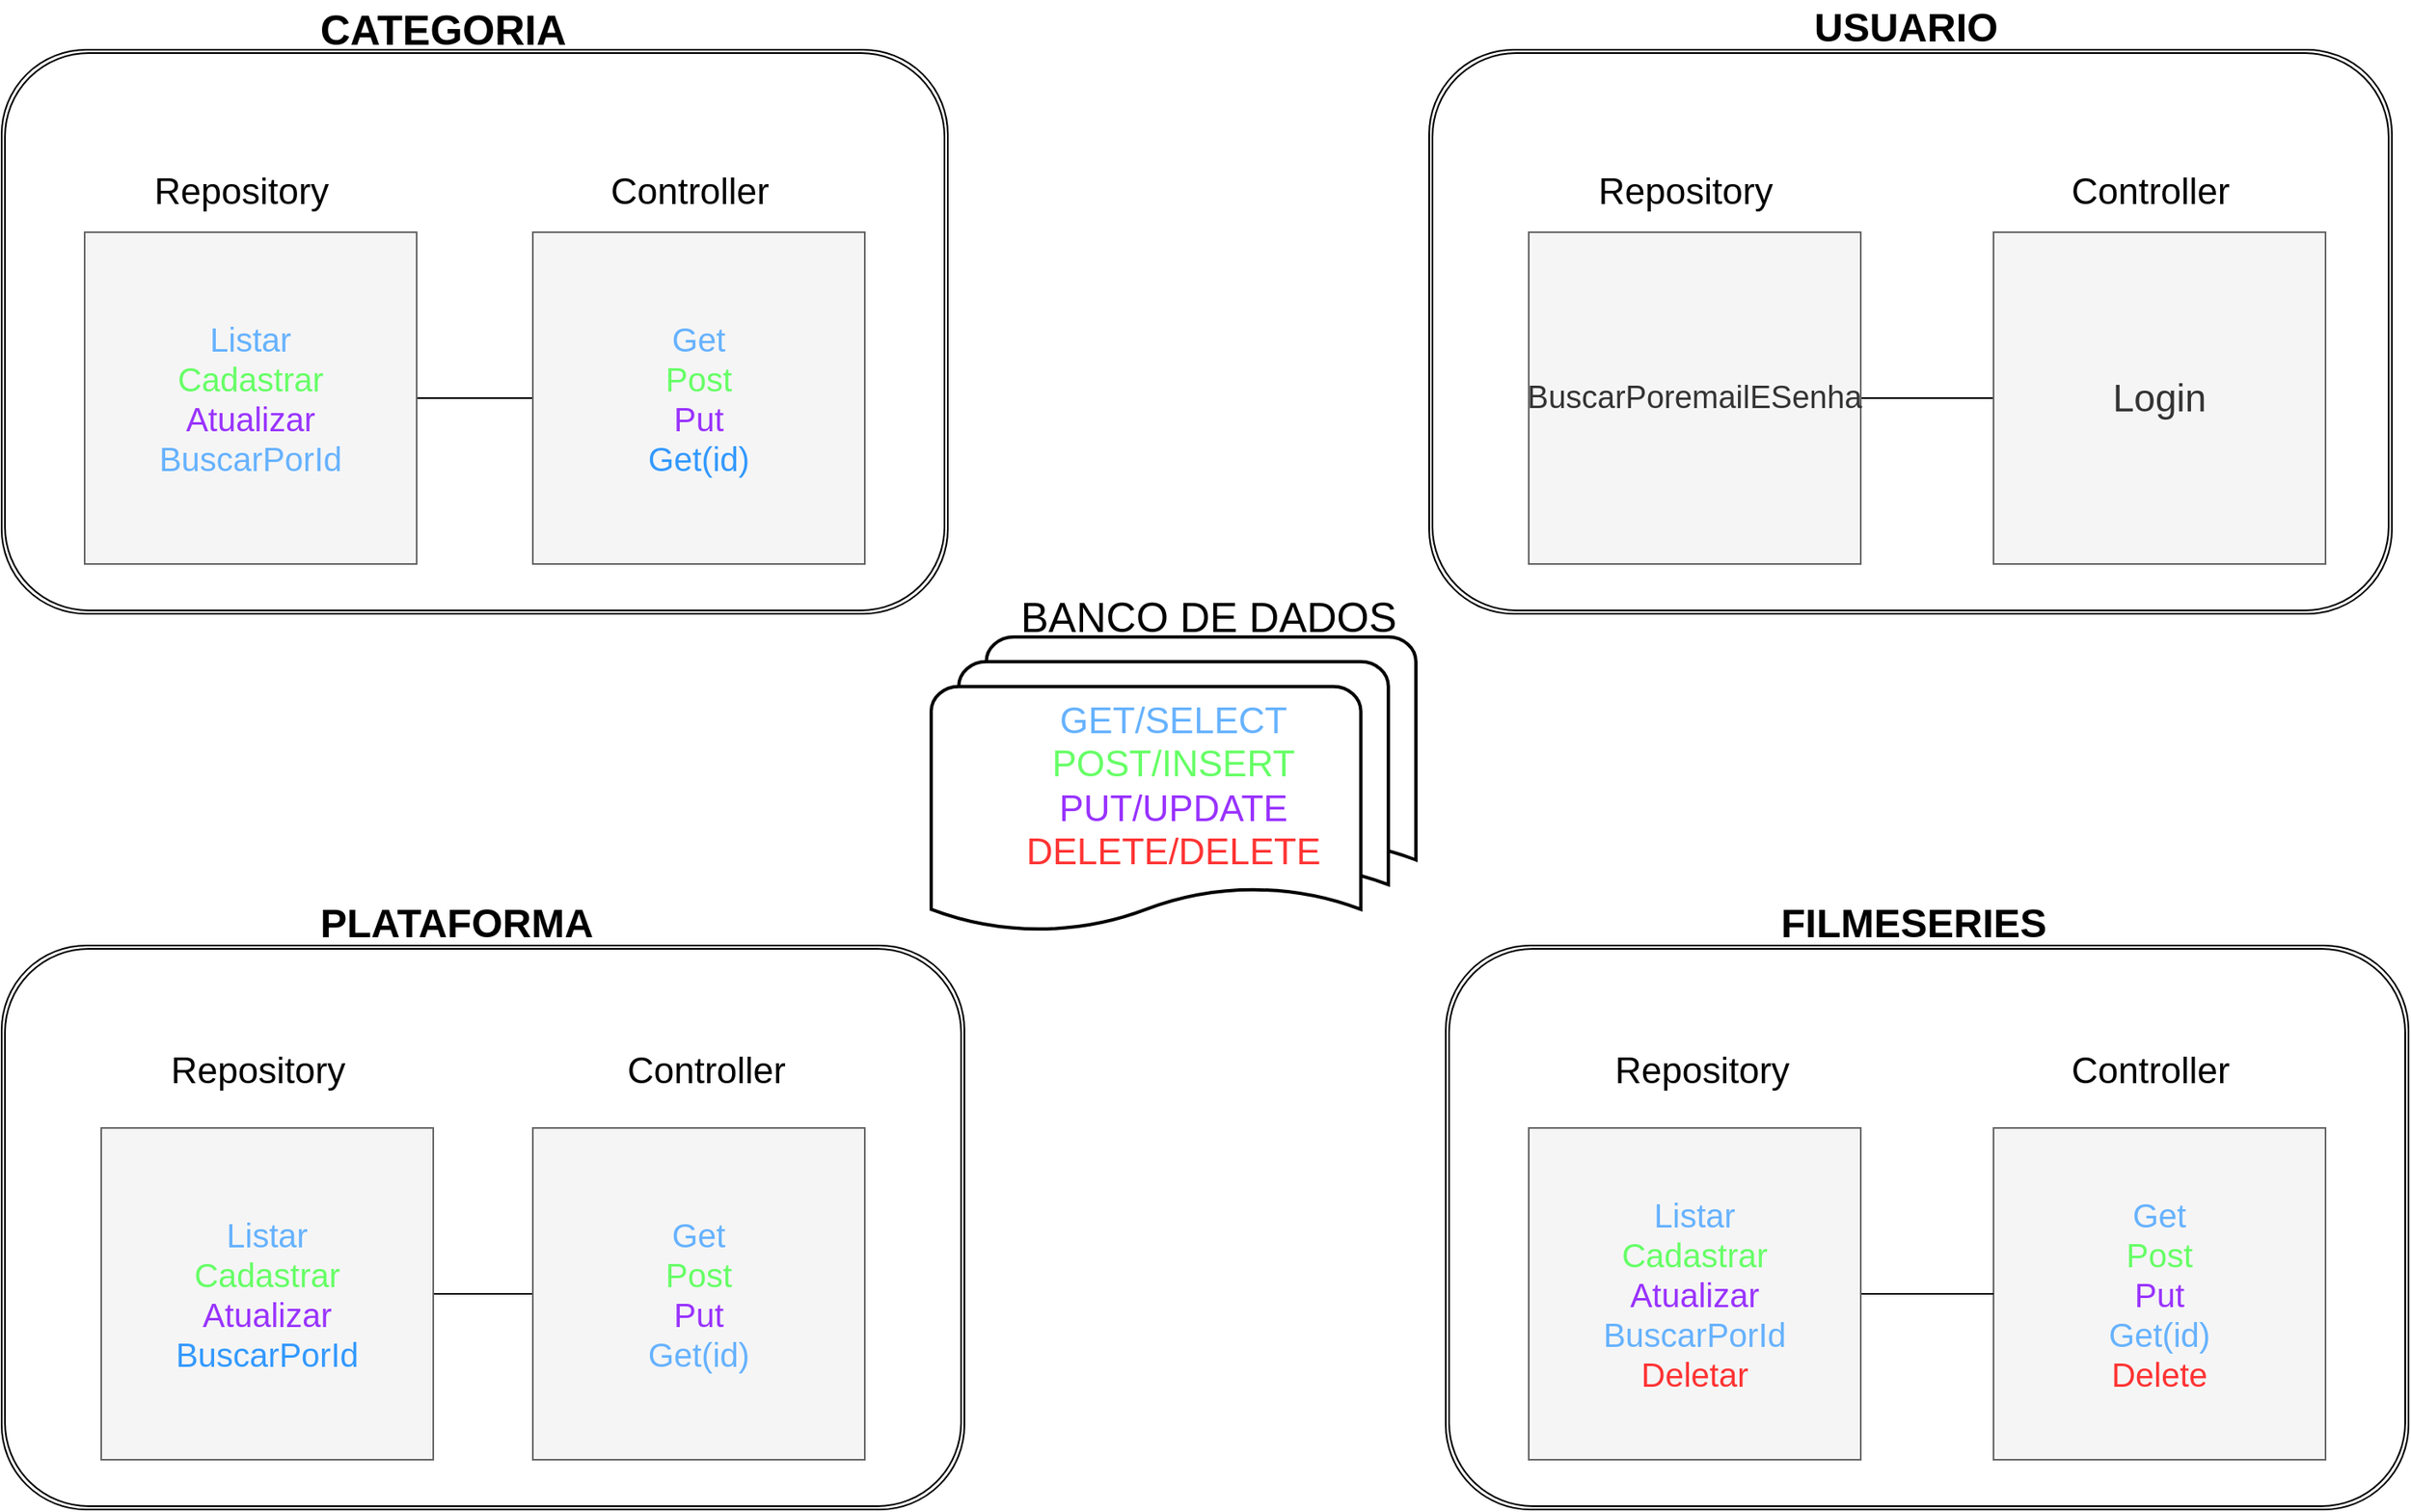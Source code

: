 <mxfile version="10.9.5" type="device"><diagram id="PMSInbZ-qkN6Tm_tObf2" name="Page-1"><mxGraphModel dx="1852" dy="1256" grid="1" gridSize="10" guides="1" tooltips="1" connect="1" arrows="1" fold="1" page="1" pageScale="1" pageWidth="827" pageHeight="1169" math="0" shadow="0"><root><mxCell id="0"/><mxCell id="1" parent="0"/><mxCell id="ppjOuaMbENGXKqxe4QPQ-9" value="&lt;span style=&quot;color: rgb(102 , 178 , 255) ; font-size: 22px&quot;&gt;GET/SELECT&lt;/span&gt;&lt;br&gt;&lt;font&gt;&lt;span style=&quot;font-size: 22px&quot;&gt;&lt;font color=&quot;#66ff66&quot;&gt;POST/INSERT&lt;/font&gt;&lt;/span&gt;&lt;font&gt;&lt;br&gt;&lt;span style=&quot;font-size: 22px&quot;&gt;&lt;font color=&quot;#9933ff&quot;&gt;PUT/UPDATE&lt;/font&gt;&lt;/span&gt;&lt;font size=&quot;1&quot; style=&quot;color: rgb(102 , 178 , 255)&quot;&gt;&lt;br&gt;&lt;/font&gt;&lt;/font&gt;&lt;font style=&quot;font-size: 22px&quot; color=&quot;#ff3333&quot;&gt;DELETE/DELETE&lt;/font&gt;&lt;br&gt;&lt;/font&gt;" style="strokeWidth=2;html=1;shape=mxgraph.flowchart.multi-document;whiteSpace=wrap;" parent="1" vertex="1"><mxGeometry x="680" y="494" width="292" height="180" as="geometry"/></mxCell><mxCell id="ppjOuaMbENGXKqxe4QPQ-14" value="" style="shape=ext;double=1;rounded=1;whiteSpace=wrap;html=1;" parent="1" vertex="1"><mxGeometry x="120" y="140" width="570" height="340" as="geometry"/></mxCell><mxCell id="ppjOuaMbENGXKqxe4QPQ-15" value="" style="shape=ext;double=1;rounded=1;whiteSpace=wrap;html=1;" parent="1" vertex="1"><mxGeometry x="120" y="680" width="580" height="340" as="geometry"/></mxCell><mxCell id="ppjOuaMbENGXKqxe4QPQ-16" value="" style="shape=ext;double=1;rounded=1;whiteSpace=wrap;html=1;" parent="1" vertex="1"><mxGeometry x="990" y="680" width="580" height="340" as="geometry"/></mxCell><mxCell id="ppjOuaMbENGXKqxe4QPQ-17" value="" style="shape=ext;double=1;rounded=1;whiteSpace=wrap;html=1;" parent="1" vertex="1"><mxGeometry x="980" y="140" width="580" height="340" as="geometry"/></mxCell><mxCell id="fHa2EYPqZVYG4LLkdps7-42" style="edgeStyle=orthogonalEdgeStyle;rounded=0;orthogonalLoop=1;jettySize=auto;html=1;exitX=1;exitY=0.5;exitDx=0;exitDy=0;endArrow=none;endFill=0;" edge="1" parent="1" source="fHa2EYPqZVYG4LLkdps7-1" target="fHa2EYPqZVYG4LLkdps7-7"><mxGeometry relative="1" as="geometry"/></mxCell><mxCell id="fHa2EYPqZVYG4LLkdps7-1" value="&lt;font style=&quot;font-size: 20px&quot;&gt;&lt;font color=&quot;#66b2ff&quot;&gt;Listar&lt;br&gt;&lt;/font&gt;&lt;font color=&quot;#66ff66&quot;&gt;Cadastrar&lt;/font&gt;&lt;br&gt;&lt;font color=&quot;#9933ff&quot;&gt;Atualizar&lt;br&gt;&lt;/font&gt;&lt;font color=&quot;#66b2ff&quot;&gt;BuscarPorId&lt;/font&gt;&lt;br&gt;&lt;/font&gt;" style="rounded=0;whiteSpace=wrap;html=1;fillColor=#f5f5f5;strokeColor=#666666;fontColor=#333333;" vertex="1" parent="1"><mxGeometry x="170" y="250" width="200" height="200" as="geometry"/></mxCell><mxCell id="fHa2EYPqZVYG4LLkdps7-45" style="edgeStyle=orthogonalEdgeStyle;rounded=0;orthogonalLoop=1;jettySize=auto;html=1;exitX=1;exitY=0.5;exitDx=0;exitDy=0;endArrow=none;endFill=0;" edge="1" parent="1" source="fHa2EYPqZVYG4LLkdps7-5" target="fHa2EYPqZVYG4LLkdps7-6"><mxGeometry relative="1" as="geometry"/></mxCell><mxCell id="fHa2EYPqZVYG4LLkdps7-5" value="&lt;font style=&quot;font-size: 19px&quot;&gt;BuscarPoremailESenha&lt;/font&gt;" style="rounded=0;whiteSpace=wrap;html=1;fillColor=#f5f5f5;strokeColor=#666666;fontColor=#333333;" vertex="1" parent="1"><mxGeometry x="1040" y="250" width="200" height="200" as="geometry"/></mxCell><mxCell id="fHa2EYPqZVYG4LLkdps7-6" value="&lt;font style=&quot;font-size: 23px&quot;&gt;Login&lt;/font&gt;" style="rounded=0;whiteSpace=wrap;html=1;fillColor=#f5f5f5;strokeColor=#666666;fontColor=#333333;" vertex="1" parent="1"><mxGeometry x="1320" y="250" width="200" height="200" as="geometry"/></mxCell><mxCell id="fHa2EYPqZVYG4LLkdps7-7" value="&lt;font style=&quot;font-size: 20px&quot;&gt;&lt;font color=&quot;#66b2ff&quot;&gt;Get&lt;/font&gt;&lt;br&gt;&lt;font color=&quot;#66ff66&quot;&gt;Post&lt;/font&gt;&lt;br&gt;&lt;font color=&quot;#9933ff&quot;&gt;Put&lt;/font&gt;&lt;br&gt;&lt;font color=&quot;#3399ff&quot;&gt;Get(id)&lt;/font&gt;&lt;br&gt;&lt;/font&gt;" style="rounded=0;whiteSpace=wrap;html=1;fillColor=#f5f5f5;strokeColor=#666666;fontColor=#333333;" vertex="1" parent="1"><mxGeometry x="440" y="250" width="200" height="200" as="geometry"/></mxCell><mxCell id="fHa2EYPqZVYG4LLkdps7-9" value="&lt;font style=&quot;font-size: 25px&quot;&gt;BANCO DE DADOS&lt;/font&gt;" style="text;html=1;resizable=0;points=[];autosize=1;align=left;verticalAlign=top;spacingTop=-4;" vertex="1" parent="1"><mxGeometry x="732" y="464" width="240" height="20" as="geometry"/></mxCell><mxCell id="fHa2EYPqZVYG4LLkdps7-10" value="&lt;font style=&quot;font-size: 25px&quot;&gt;&lt;b&gt;CATEGORIA&lt;/b&gt;&lt;/font&gt;" style="text;html=1;resizable=0;points=[];autosize=1;align=left;verticalAlign=top;spacingTop=-4;" vertex="1" parent="1"><mxGeometry x="310" y="110" width="160" height="20" as="geometry"/></mxCell><mxCell id="fHa2EYPqZVYG4LLkdps7-12" value="&lt;font style=&quot;font-size: 24px&quot;&gt;&lt;b&gt;USUARIO&lt;/b&gt;&lt;/font&gt;" style="text;html=1;resizable=0;points=[];autosize=1;align=left;verticalAlign=top;spacingTop=-4;" vertex="1" parent="1"><mxGeometry x="1210" y="110" width="130" height="20" as="geometry"/></mxCell><mxCell id="fHa2EYPqZVYG4LLkdps7-13" value="&lt;font style=&quot;font-size: 24px&quot;&gt;&lt;b&gt;FILMESERIES&lt;/b&gt;&lt;/font&gt;" style="text;html=1;resizable=0;points=[];autosize=1;align=left;verticalAlign=top;spacingTop=-4;" vertex="1" parent="1"><mxGeometry x="1190" y="650" width="180" height="20" as="geometry"/></mxCell><mxCell id="fHa2EYPqZVYG4LLkdps7-14" value="&lt;font style=&quot;font-size: 24px&quot;&gt;&lt;b&gt;PLATAFORMA&lt;/b&gt;&lt;/font&gt;" style="text;html=1;resizable=0;points=[];autosize=1;align=left;verticalAlign=top;spacingTop=-4;" vertex="1" parent="1"><mxGeometry x="310" y="650" width="180" height="20" as="geometry"/></mxCell><mxCell id="fHa2EYPqZVYG4LLkdps7-20" value="&lt;font style=&quot;font-size: 22px&quot;&gt;Repository&lt;/font&gt;" style="text;html=1;resizable=0;points=[];autosize=1;align=left;verticalAlign=top;spacingTop=-4;" vertex="1" parent="1"><mxGeometry x="210" y="210" width="120" height="20" as="geometry"/></mxCell><mxCell id="fHa2EYPqZVYG4LLkdps7-21" value="&lt;font style=&quot;font-size: 22px&quot;&gt;Repository&lt;/font&gt;" style="text;html=1;resizable=0;points=[];autosize=1;align=left;verticalAlign=top;spacingTop=-4;" vertex="1" parent="1"><mxGeometry x="220" y="740" width="120" height="20" as="geometry"/></mxCell><mxCell id="fHa2EYPqZVYG4LLkdps7-22" value="&lt;font style=&quot;font-size: 22px&quot;&gt;Repository&lt;/font&gt;" style="text;html=1;resizable=0;points=[];autosize=1;align=left;verticalAlign=top;spacingTop=-4;" vertex="1" parent="1"><mxGeometry x="1090" y="740" width="120" height="20" as="geometry"/></mxCell><mxCell id="fHa2EYPqZVYG4LLkdps7-23" value="&lt;font style=&quot;font-size: 22px&quot;&gt;Repository&lt;/font&gt;" style="text;html=1;resizable=0;points=[];autosize=1;align=left;verticalAlign=top;spacingTop=-4;" vertex="1" parent="1"><mxGeometry x="1080" y="210" width="120" height="20" as="geometry"/></mxCell><mxCell id="fHa2EYPqZVYG4LLkdps7-24" value="&lt;font style=&quot;font-size: 22px&quot;&gt;Controller&lt;/font&gt;" style="text;html=1;resizable=0;points=[];autosize=1;align=left;verticalAlign=top;spacingTop=-4;" vertex="1" parent="1"><mxGeometry x="1365" y="210" width="110" height="20" as="geometry"/></mxCell><mxCell id="fHa2EYPqZVYG4LLkdps7-25" value="&lt;font style=&quot;font-size: 22px&quot;&gt;Controller&lt;/font&gt;" style="text;html=1;resizable=0;points=[];autosize=1;align=left;verticalAlign=top;spacingTop=-4;" vertex="1" parent="1"><mxGeometry x="485" y="210" width="110" height="20" as="geometry"/></mxCell><mxCell id="fHa2EYPqZVYG4LLkdps7-26" value="&lt;font style=&quot;font-size: 22px&quot;&gt;Controller&lt;/font&gt;" style="text;html=1;resizable=0;points=[];autosize=1;align=left;verticalAlign=top;spacingTop=-4;" vertex="1" parent="1"><mxGeometry x="495" y="740" width="110" height="20" as="geometry"/></mxCell><mxCell id="fHa2EYPqZVYG4LLkdps7-27" value="&lt;font style=&quot;font-size: 22px&quot;&gt;Controller&lt;/font&gt;" style="text;html=1;resizable=0;points=[];autosize=1;align=left;verticalAlign=top;spacingTop=-4;" vertex="1" parent="1"><mxGeometry x="1365" y="740" width="110" height="20" as="geometry"/></mxCell><mxCell id="fHa2EYPqZVYG4LLkdps7-43" style="edgeStyle=orthogonalEdgeStyle;rounded=0;orthogonalLoop=1;jettySize=auto;html=1;exitX=1;exitY=0.5;exitDx=0;exitDy=0;endArrow=none;endFill=0;" edge="1" parent="1" source="fHa2EYPqZVYG4LLkdps7-32" target="fHa2EYPqZVYG4LLkdps7-33"><mxGeometry relative="1" as="geometry"/></mxCell><mxCell id="fHa2EYPqZVYG4LLkdps7-32" value="&lt;font style=&quot;font-size: 20px&quot;&gt;&lt;font color=&quot;#66b2ff&quot;&gt;Listar&lt;br&gt;&lt;/font&gt;&lt;font color=&quot;#66ff66&quot;&gt;Cadastrar&lt;/font&gt;&lt;br&gt;&lt;font color=&quot;#9933ff&quot;&gt;Atualizar&lt;br&gt;&lt;/font&gt;&lt;font color=&quot;#3399ff&quot;&gt;BuscarPorId&lt;/font&gt;&lt;br&gt;&lt;/font&gt;" style="rounded=0;whiteSpace=wrap;html=1;fillColor=#f5f5f5;strokeColor=#666666;fontColor=#333333;" vertex="1" parent="1"><mxGeometry x="180" y="790" width="200" height="200" as="geometry"/></mxCell><mxCell id="fHa2EYPqZVYG4LLkdps7-33" value="&lt;font style=&quot;font-size: 20px&quot;&gt;&lt;font color=&quot;#66b2ff&quot;&gt;Get&lt;/font&gt;&lt;br&gt;&lt;font color=&quot;#66ff66&quot;&gt;Post&lt;/font&gt;&lt;br&gt;&lt;font color=&quot;#9933ff&quot;&gt;Put&lt;/font&gt;&lt;br&gt;&lt;font color=&quot;#66b2ff&quot;&gt;Get(id)&lt;/font&gt;&lt;br&gt;&lt;/font&gt;" style="rounded=0;whiteSpace=wrap;html=1;fillColor=#f5f5f5;strokeColor=#666666;fontColor=#333333;" vertex="1" parent="1"><mxGeometry x="440" y="790" width="200" height="200" as="geometry"/></mxCell><mxCell id="fHa2EYPqZVYG4LLkdps7-34" value="&lt;font style=&quot;font-size: 20px&quot;&gt;&lt;font color=&quot;#66b2ff&quot;&gt;Get&lt;/font&gt;&lt;br&gt;&lt;font color=&quot;#66ff66&quot;&gt;Post&lt;/font&gt;&lt;br&gt;&lt;font color=&quot;#9933ff&quot;&gt;Put&lt;/font&gt;&lt;br&gt;&lt;font color=&quot;#66b2ff&quot;&gt;Get(id)&lt;br&gt;&lt;/font&gt;&lt;font color=&quot;#ff3333&quot;&gt;Delete&lt;/font&gt;&lt;br&gt;&lt;/font&gt;" style="rounded=0;whiteSpace=wrap;html=1;fillColor=#f5f5f5;strokeColor=#666666;fontColor=#333333;" vertex="1" parent="1"><mxGeometry x="1320" y="790" width="200" height="200" as="geometry"/></mxCell><mxCell id="fHa2EYPqZVYG4LLkdps7-44" style="edgeStyle=orthogonalEdgeStyle;rounded=0;orthogonalLoop=1;jettySize=auto;html=1;exitX=1;exitY=0.5;exitDx=0;exitDy=0;endArrow=none;endFill=0;" edge="1" parent="1" source="fHa2EYPqZVYG4LLkdps7-35" target="fHa2EYPqZVYG4LLkdps7-34"><mxGeometry relative="1" as="geometry"/></mxCell><mxCell id="fHa2EYPqZVYG4LLkdps7-35" value="&lt;font style=&quot;font-size: 20px&quot;&gt;&lt;font color=&quot;#66b2ff&quot;&gt;Listar&lt;br&gt;&lt;/font&gt;&lt;font color=&quot;#66ff66&quot;&gt;Cadastrar&lt;/font&gt;&lt;br&gt;&lt;font color=&quot;#9933ff&quot;&gt;Atualizar&lt;br&gt;&lt;/font&gt;&lt;font color=&quot;#66b2ff&quot;&gt;BuscarPorId&lt;br&gt;&lt;/font&gt;&lt;font color=&quot;#ff3333&quot;&gt;Deletar&lt;/font&gt;&lt;br&gt;&lt;/font&gt;" style="rounded=0;whiteSpace=wrap;html=1;fillColor=#f5f5f5;strokeColor=#666666;fontColor=#333333;" vertex="1" parent="1"><mxGeometry x="1040" y="790" width="200" height="200" as="geometry"/></mxCell></root></mxGraphModel></diagram></mxfile>